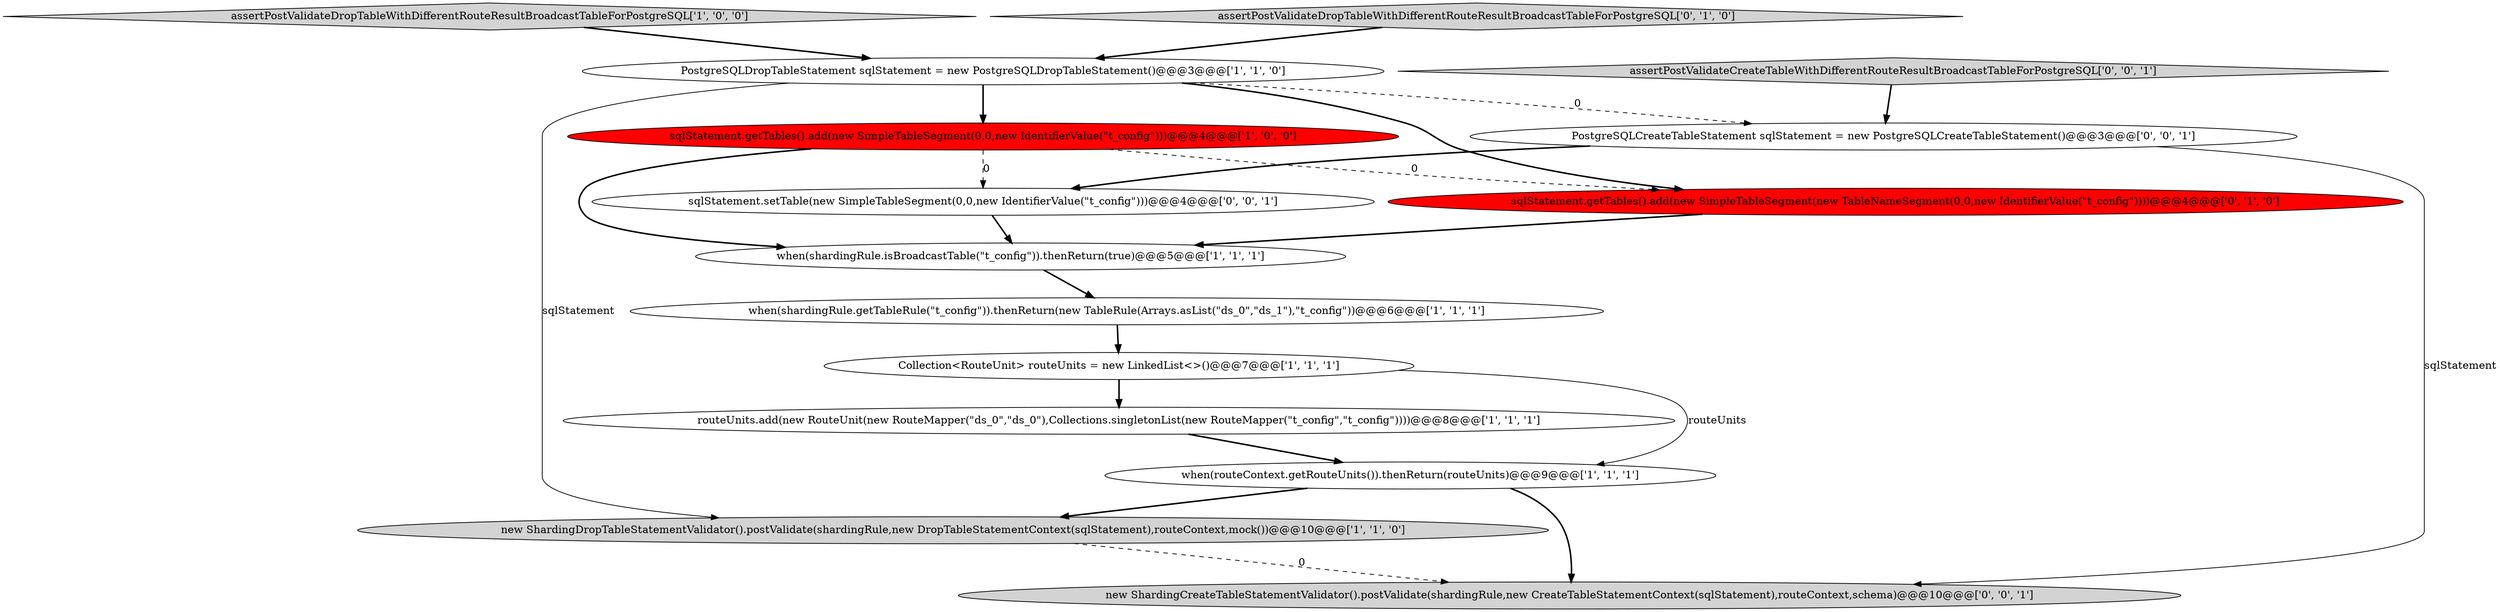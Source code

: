 digraph {
0 [style = filled, label = "Collection<RouteUnit> routeUnits = new LinkedList<>()@@@7@@@['1', '1', '1']", fillcolor = white, shape = ellipse image = "AAA0AAABBB1BBB"];
6 [style = filled, label = "routeUnits.add(new RouteUnit(new RouteMapper(\"ds_0\",\"ds_0\"),Collections.singletonList(new RouteMapper(\"t_config\",\"t_config\"))))@@@8@@@['1', '1', '1']", fillcolor = white, shape = ellipse image = "AAA0AAABBB1BBB"];
11 [style = filled, label = "new ShardingCreateTableStatementValidator().postValidate(shardingRule,new CreateTableStatementContext(sqlStatement),routeContext,schema)@@@10@@@['0', '0', '1']", fillcolor = lightgray, shape = ellipse image = "AAA0AAABBB3BBB"];
2 [style = filled, label = "new ShardingDropTableStatementValidator().postValidate(shardingRule,new DropTableStatementContext(sqlStatement),routeContext,mock())@@@10@@@['1', '1', '0']", fillcolor = lightgray, shape = ellipse image = "AAA0AAABBB1BBB"];
4 [style = filled, label = "when(shardingRule.getTableRule(\"t_config\")).thenReturn(new TableRule(Arrays.asList(\"ds_0\",\"ds_1\"),\"t_config\"))@@@6@@@['1', '1', '1']", fillcolor = white, shape = ellipse image = "AAA0AAABBB1BBB"];
5 [style = filled, label = "assertPostValidateDropTableWithDifferentRouteResultBroadcastTableForPostgreSQL['1', '0', '0']", fillcolor = lightgray, shape = diamond image = "AAA0AAABBB1BBB"];
1 [style = filled, label = "sqlStatement.getTables().add(new SimpleTableSegment(0,0,new IdentifierValue(\"t_config\")))@@@4@@@['1', '0', '0']", fillcolor = red, shape = ellipse image = "AAA1AAABBB1BBB"];
9 [style = filled, label = "sqlStatement.getTables().add(new SimpleTableSegment(new TableNameSegment(0,0,new IdentifierValue(\"t_config\"))))@@@4@@@['0', '1', '0']", fillcolor = red, shape = ellipse image = "AAA1AAABBB2BBB"];
12 [style = filled, label = "PostgreSQLCreateTableStatement sqlStatement = new PostgreSQLCreateTableStatement()@@@3@@@['0', '0', '1']", fillcolor = white, shape = ellipse image = "AAA0AAABBB3BBB"];
8 [style = filled, label = "when(shardingRule.isBroadcastTable(\"t_config\")).thenReturn(true)@@@5@@@['1', '1', '1']", fillcolor = white, shape = ellipse image = "AAA0AAABBB1BBB"];
14 [style = filled, label = "sqlStatement.setTable(new SimpleTableSegment(0,0,new IdentifierValue(\"t_config\")))@@@4@@@['0', '0', '1']", fillcolor = white, shape = ellipse image = "AAA0AAABBB3BBB"];
13 [style = filled, label = "assertPostValidateCreateTableWithDifferentRouteResultBroadcastTableForPostgreSQL['0', '0', '1']", fillcolor = lightgray, shape = diamond image = "AAA0AAABBB3BBB"];
10 [style = filled, label = "assertPostValidateDropTableWithDifferentRouteResultBroadcastTableForPostgreSQL['0', '1', '0']", fillcolor = lightgray, shape = diamond image = "AAA0AAABBB2BBB"];
3 [style = filled, label = "PostgreSQLDropTableStatement sqlStatement = new PostgreSQLDropTableStatement()@@@3@@@['1', '1', '0']", fillcolor = white, shape = ellipse image = "AAA0AAABBB1BBB"];
7 [style = filled, label = "when(routeContext.getRouteUnits()).thenReturn(routeUnits)@@@9@@@['1', '1', '1']", fillcolor = white, shape = ellipse image = "AAA0AAABBB1BBB"];
5->3 [style = bold, label=""];
7->11 [style = bold, label=""];
1->8 [style = bold, label=""];
3->1 [style = bold, label=""];
1->14 [style = dashed, label="0"];
0->6 [style = bold, label=""];
10->3 [style = bold, label=""];
12->11 [style = solid, label="sqlStatement"];
1->9 [style = dashed, label="0"];
9->8 [style = bold, label=""];
3->2 [style = solid, label="sqlStatement"];
4->0 [style = bold, label=""];
3->9 [style = bold, label=""];
13->12 [style = bold, label=""];
3->12 [style = dashed, label="0"];
7->2 [style = bold, label=""];
12->14 [style = bold, label=""];
2->11 [style = dashed, label="0"];
14->8 [style = bold, label=""];
8->4 [style = bold, label=""];
6->7 [style = bold, label=""];
0->7 [style = solid, label="routeUnits"];
}
